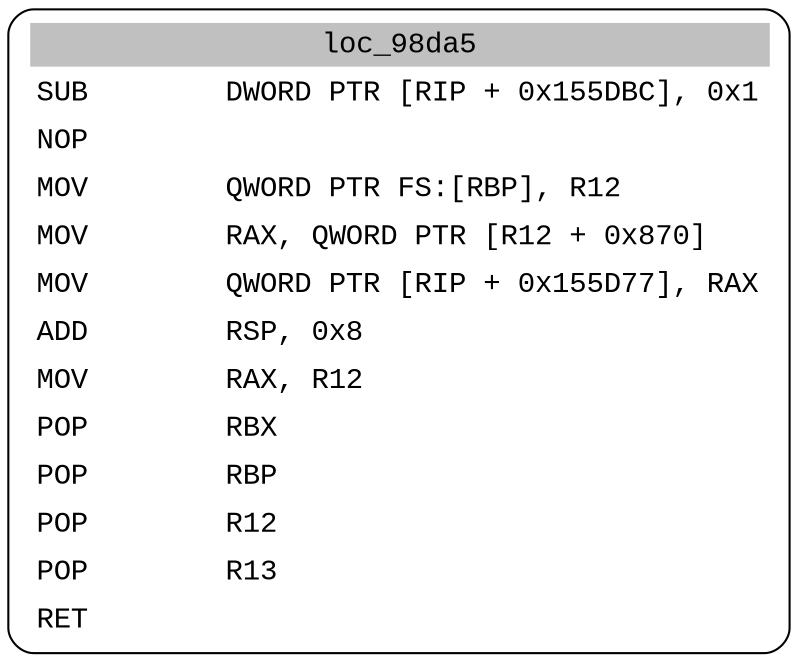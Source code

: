 digraph asm_graph {
1941 [
shape="Mrecord" fontname="Courier New"label =<<table border="0" cellborder="0" cellpadding="3"><tr><td align="center" colspan="2" bgcolor="grey">loc_98da5</td></tr><tr><td align="left">SUB        DWORD PTR [RIP + 0x155DBC], 0x1</td></tr><tr><td align="left">NOP        </td></tr><tr><td align="left">MOV        QWORD PTR FS:[RBP], R12</td></tr><tr><td align="left">MOV        RAX, QWORD PTR [R12 + 0x870]</td></tr><tr><td align="left">MOV        QWORD PTR [RIP + 0x155D77], RAX</td></tr><tr><td align="left">ADD        RSP, 0x8</td></tr><tr><td align="left">MOV        RAX, R12</td></tr><tr><td align="left">POP        RBX</td></tr><tr><td align="left">POP        RBP</td></tr><tr><td align="left">POP        R12</td></tr><tr><td align="left">POP        R13</td></tr><tr><td align="left">RET        </td></tr></table>> ];
}